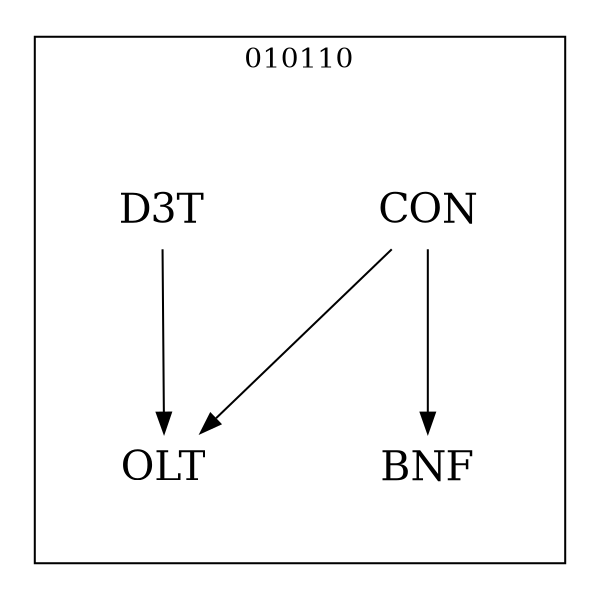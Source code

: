 strict digraph DAGS {
	size = "4,4!" ; ratio ="fill"; subgraph cluster_0{
			labeldoc = "t";
			label = "010110";node	[label= CON, shape = plaintext, fontsize=20] CON;node	[label= BNF, shape = plaintext, fontsize=20] BNF;node	[label= D3T, shape = plaintext, fontsize=20] D3T;node	[label= OLT, shape = plaintext, fontsize=20] OLT;
CON->BNF;
CON->OLT;
D3T->OLT;
	}}
